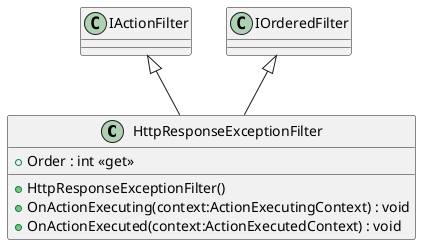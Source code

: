 @startuml
class HttpResponseExceptionFilter {
    + HttpResponseExceptionFilter()
    + Order : int <<get>>
    + OnActionExecuting(context:ActionExecutingContext) : void
    + OnActionExecuted(context:ActionExecutedContext) : void
}
IActionFilter <|-- HttpResponseExceptionFilter
IOrderedFilter <|-- HttpResponseExceptionFilter
@enduml

